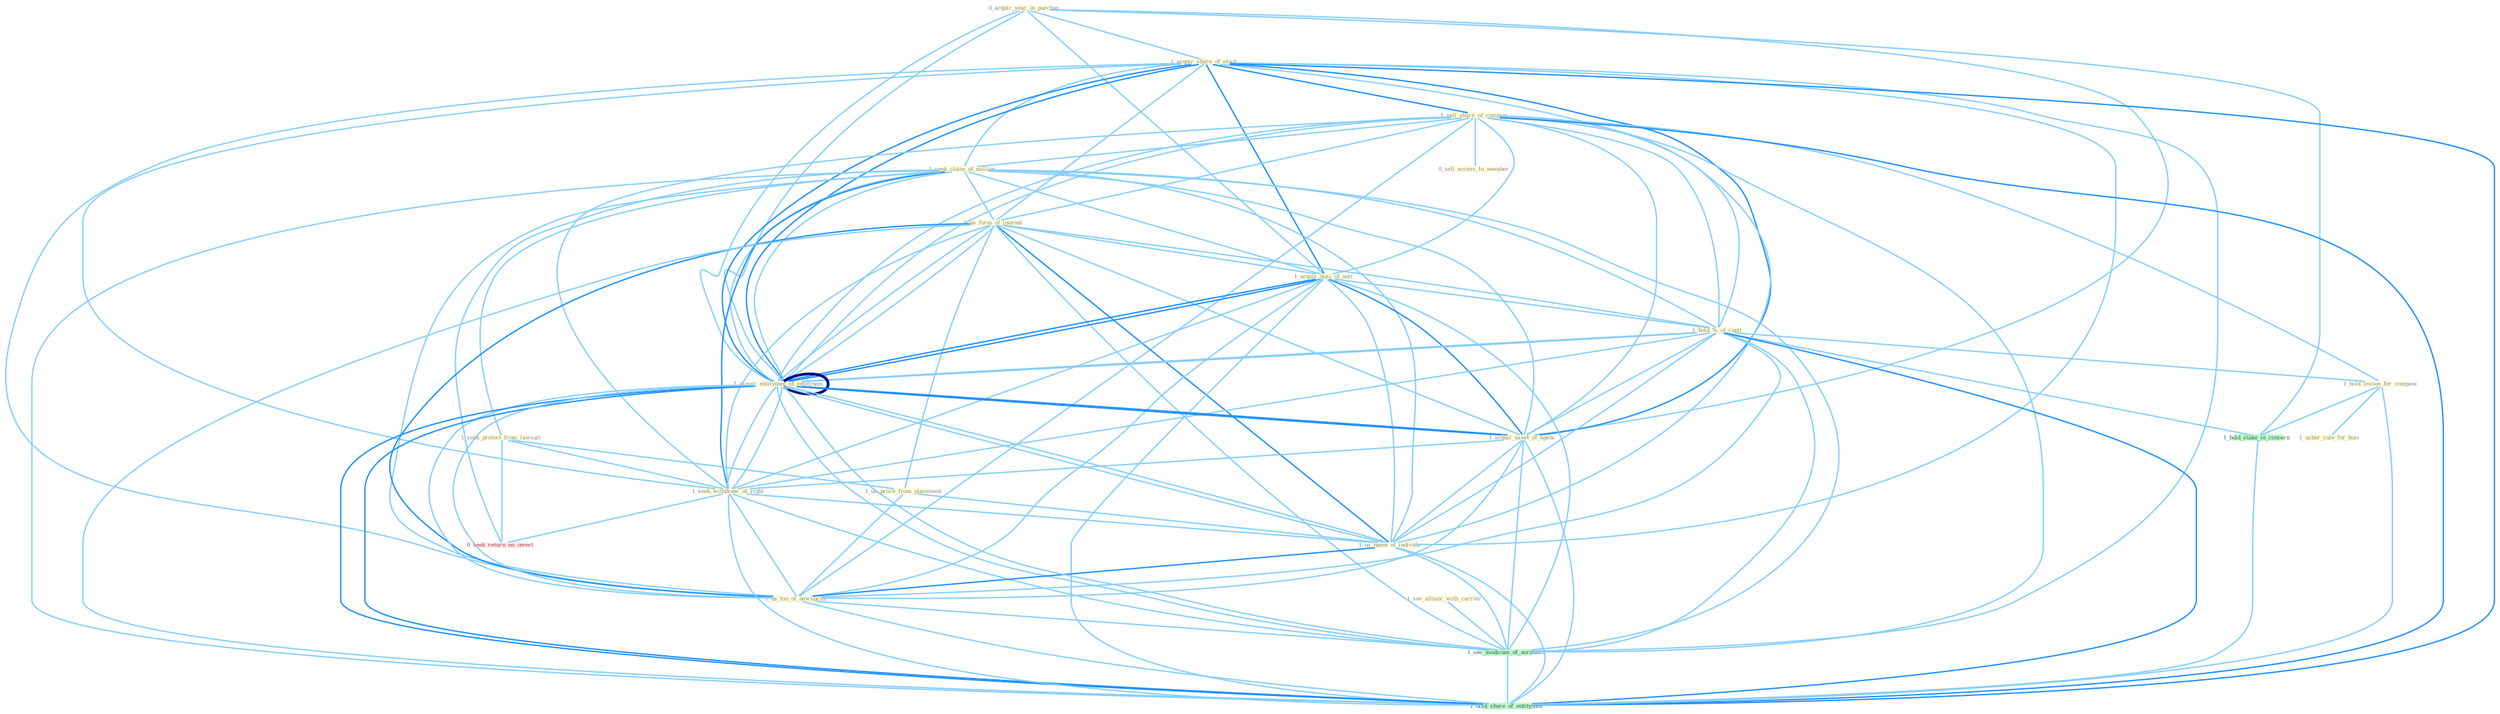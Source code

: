 Graph G{ 
    node
    [shape=polygon,style=filled,width=.5,height=.06,color="#BDFCC9",fixedsize=true,fontsize=4,
    fontcolor="#2f4f4f"];
    {node
    [color="#ffffe0", fontcolor="#8b7d6b"] "0_acquir_year_in_purchas " "1_see_allianc_with_carrier " "1_acquir_share_of_stock " "1_sell_share_of_compani " "1_seek_claim_of_million " "1_us_form_of_journal " "1_acquir_busi_of_unit " "1_hold_%_of_capit " "1_acquir_entitynam_of_entitynam " "1_hold_lesson_for_compani " "1_seek_protect_from_lawsuit " "1_acquir_asset_of_agenc " "1_seek_withdraw_of_right " "1_us_proce_from_placement " "1_us_name_of_individu " "1_us_ton_of_newsprint " "0_sell_access_to_member " "1_usher_rule_for_busi "}
{node [color="#fff0f5", fontcolor="#b22222"] "0_seek_return_on_invest "}
edge [color="#B0E2FF"];

	"0_acquir_year_in_purchas " -- "1_acquir_share_of_stock " [w="1", color="#87cefa" ];
	"0_acquir_year_in_purchas " -- "1_acquir_busi_of_unit " [w="1", color="#87cefa" ];
	"0_acquir_year_in_purchas " -- "1_acquir_entitynam_of_entitynam " [w="1", color="#87cefa" ];
	"0_acquir_year_in_purchas " -- "1_acquir_asset_of_agenc " [w="1", color="#87cefa" ];
	"0_acquir_year_in_purchas " -- "1_hold_stake_in_concern " [w="1", color="#87cefa" ];
	"0_acquir_year_in_purchas " -- "1_acquir_entitynam_of_entitynam " [w="1", color="#87cefa" ];
	"1_see_allianc_with_carrier " -- "1_see_modicum_of_normalci " [w="1", color="#87cefa" ];
	"1_acquir_share_of_stock " -- "1_sell_share_of_compani " [w="2", color="#1e90ff" , len=0.8];
	"1_acquir_share_of_stock " -- "1_seek_claim_of_million " [w="1", color="#87cefa" ];
	"1_acquir_share_of_stock " -- "1_us_form_of_journal " [w="1", color="#87cefa" ];
	"1_acquir_share_of_stock " -- "1_acquir_busi_of_unit " [w="2", color="#1e90ff" , len=0.8];
	"1_acquir_share_of_stock " -- "1_hold_%_of_capit " [w="1", color="#87cefa" ];
	"1_acquir_share_of_stock " -- "1_acquir_entitynam_of_entitynam " [w="2", color="#1e90ff" , len=0.8];
	"1_acquir_share_of_stock " -- "1_acquir_asset_of_agenc " [w="2", color="#1e90ff" , len=0.8];
	"1_acquir_share_of_stock " -- "1_seek_withdraw_of_right " [w="1", color="#87cefa" ];
	"1_acquir_share_of_stock " -- "1_us_name_of_individu " [w="1", color="#87cefa" ];
	"1_acquir_share_of_stock " -- "1_us_ton_of_newsprint " [w="1", color="#87cefa" ];
	"1_acquir_share_of_stock " -- "1_see_modicum_of_normalci " [w="1", color="#87cefa" ];
	"1_acquir_share_of_stock " -- "1_acquir_entitynam_of_entitynam " [w="2", color="#1e90ff" , len=0.8];
	"1_acquir_share_of_stock " -- "1_hold_share_of_entitynam " [w="2", color="#1e90ff" , len=0.8];
	"1_sell_share_of_compani " -- "1_seek_claim_of_million " [w="1", color="#87cefa" ];
	"1_sell_share_of_compani " -- "1_us_form_of_journal " [w="1", color="#87cefa" ];
	"1_sell_share_of_compani " -- "1_acquir_busi_of_unit " [w="1", color="#87cefa" ];
	"1_sell_share_of_compani " -- "1_hold_%_of_capit " [w="1", color="#87cefa" ];
	"1_sell_share_of_compani " -- "1_acquir_entitynam_of_entitynam " [w="1", color="#87cefa" ];
	"1_sell_share_of_compani " -- "1_hold_lesson_for_compani " [w="1", color="#87cefa" ];
	"1_sell_share_of_compani " -- "1_acquir_asset_of_agenc " [w="1", color="#87cefa" ];
	"1_sell_share_of_compani " -- "1_seek_withdraw_of_right " [w="1", color="#87cefa" ];
	"1_sell_share_of_compani " -- "1_us_name_of_individu " [w="1", color="#87cefa" ];
	"1_sell_share_of_compani " -- "1_us_ton_of_newsprint " [w="1", color="#87cefa" ];
	"1_sell_share_of_compani " -- "0_sell_access_to_member " [w="1", color="#87cefa" ];
	"1_sell_share_of_compani " -- "1_see_modicum_of_normalci " [w="1", color="#87cefa" ];
	"1_sell_share_of_compani " -- "1_acquir_entitynam_of_entitynam " [w="1", color="#87cefa" ];
	"1_sell_share_of_compani " -- "1_hold_share_of_entitynam " [w="2", color="#1e90ff" , len=0.8];
	"1_seek_claim_of_million " -- "1_us_form_of_journal " [w="1", color="#87cefa" ];
	"1_seek_claim_of_million " -- "1_acquir_busi_of_unit " [w="1", color="#87cefa" ];
	"1_seek_claim_of_million " -- "1_hold_%_of_capit " [w="1", color="#87cefa" ];
	"1_seek_claim_of_million " -- "1_acquir_entitynam_of_entitynam " [w="1", color="#87cefa" ];
	"1_seek_claim_of_million " -- "1_seek_protect_from_lawsuit " [w="1", color="#87cefa" ];
	"1_seek_claim_of_million " -- "1_acquir_asset_of_agenc " [w="1", color="#87cefa" ];
	"1_seek_claim_of_million " -- "1_seek_withdraw_of_right " [w="2", color="#1e90ff" , len=0.8];
	"1_seek_claim_of_million " -- "1_us_name_of_individu " [w="1", color="#87cefa" ];
	"1_seek_claim_of_million " -- "1_us_ton_of_newsprint " [w="1", color="#87cefa" ];
	"1_seek_claim_of_million " -- "0_seek_return_on_invest " [w="1", color="#87cefa" ];
	"1_seek_claim_of_million " -- "1_see_modicum_of_normalci " [w="1", color="#87cefa" ];
	"1_seek_claim_of_million " -- "1_acquir_entitynam_of_entitynam " [w="1", color="#87cefa" ];
	"1_seek_claim_of_million " -- "1_hold_share_of_entitynam " [w="1", color="#87cefa" ];
	"1_us_form_of_journal " -- "1_acquir_busi_of_unit " [w="1", color="#87cefa" ];
	"1_us_form_of_journal " -- "1_hold_%_of_capit " [w="1", color="#87cefa" ];
	"1_us_form_of_journal " -- "1_acquir_entitynam_of_entitynam " [w="1", color="#87cefa" ];
	"1_us_form_of_journal " -- "1_acquir_asset_of_agenc " [w="1", color="#87cefa" ];
	"1_us_form_of_journal " -- "1_seek_withdraw_of_right " [w="1", color="#87cefa" ];
	"1_us_form_of_journal " -- "1_us_proce_from_placement " [w="1", color="#87cefa" ];
	"1_us_form_of_journal " -- "1_us_name_of_individu " [w="2", color="#1e90ff" , len=0.8];
	"1_us_form_of_journal " -- "1_us_ton_of_newsprint " [w="2", color="#1e90ff" , len=0.8];
	"1_us_form_of_journal " -- "1_see_modicum_of_normalci " [w="1", color="#87cefa" ];
	"1_us_form_of_journal " -- "1_acquir_entitynam_of_entitynam " [w="1", color="#87cefa" ];
	"1_us_form_of_journal " -- "1_hold_share_of_entitynam " [w="1", color="#87cefa" ];
	"1_acquir_busi_of_unit " -- "1_hold_%_of_capit " [w="1", color="#87cefa" ];
	"1_acquir_busi_of_unit " -- "1_acquir_entitynam_of_entitynam " [w="2", color="#1e90ff" , len=0.8];
	"1_acquir_busi_of_unit " -- "1_acquir_asset_of_agenc " [w="2", color="#1e90ff" , len=0.8];
	"1_acquir_busi_of_unit " -- "1_seek_withdraw_of_right " [w="1", color="#87cefa" ];
	"1_acquir_busi_of_unit " -- "1_us_name_of_individu " [w="1", color="#87cefa" ];
	"1_acquir_busi_of_unit " -- "1_us_ton_of_newsprint " [w="1", color="#87cefa" ];
	"1_acquir_busi_of_unit " -- "1_see_modicum_of_normalci " [w="1", color="#87cefa" ];
	"1_acquir_busi_of_unit " -- "1_acquir_entitynam_of_entitynam " [w="2", color="#1e90ff" , len=0.8];
	"1_acquir_busi_of_unit " -- "1_hold_share_of_entitynam " [w="1", color="#87cefa" ];
	"1_hold_%_of_capit " -- "1_acquir_entitynam_of_entitynam " [w="1", color="#87cefa" ];
	"1_hold_%_of_capit " -- "1_hold_lesson_for_compani " [w="1", color="#87cefa" ];
	"1_hold_%_of_capit " -- "1_acquir_asset_of_agenc " [w="1", color="#87cefa" ];
	"1_hold_%_of_capit " -- "1_seek_withdraw_of_right " [w="1", color="#87cefa" ];
	"1_hold_%_of_capit " -- "1_us_name_of_individu " [w="1", color="#87cefa" ];
	"1_hold_%_of_capit " -- "1_us_ton_of_newsprint " [w="1", color="#87cefa" ];
	"1_hold_%_of_capit " -- "1_hold_stake_in_concern " [w="1", color="#87cefa" ];
	"1_hold_%_of_capit " -- "1_see_modicum_of_normalci " [w="1", color="#87cefa" ];
	"1_hold_%_of_capit " -- "1_acquir_entitynam_of_entitynam " [w="1", color="#87cefa" ];
	"1_hold_%_of_capit " -- "1_hold_share_of_entitynam " [w="2", color="#1e90ff" , len=0.8];
	"1_acquir_entitynam_of_entitynam " -- "1_acquir_asset_of_agenc " [w="2", color="#1e90ff" , len=0.8];
	"1_acquir_entitynam_of_entitynam " -- "1_seek_withdraw_of_right " [w="1", color="#87cefa" ];
	"1_acquir_entitynam_of_entitynam " -- "1_us_name_of_individu " [w="1", color="#87cefa" ];
	"1_acquir_entitynam_of_entitynam " -- "1_us_ton_of_newsprint " [w="1", color="#87cefa" ];
	"1_acquir_entitynam_of_entitynam " -- "1_see_modicum_of_normalci " [w="1", color="#87cefa" ];
	"1_acquir_entitynam_of_entitynam " -- "1_acquir_entitynam_of_entitynam " [w="4", style=bold, color="#000080", len=0.4];
	"1_acquir_entitynam_of_entitynam " -- "1_hold_share_of_entitynam " [w="2", color="#1e90ff" , len=0.8];
	"1_hold_lesson_for_compani " -- "1_usher_rule_for_busi " [w="1", color="#87cefa" ];
	"1_hold_lesson_for_compani " -- "1_hold_stake_in_concern " [w="1", color="#87cefa" ];
	"1_hold_lesson_for_compani " -- "1_hold_share_of_entitynam " [w="1", color="#87cefa" ];
	"1_seek_protect_from_lawsuit " -- "1_seek_withdraw_of_right " [w="1", color="#87cefa" ];
	"1_seek_protect_from_lawsuit " -- "1_us_proce_from_placement " [w="1", color="#87cefa" ];
	"1_seek_protect_from_lawsuit " -- "0_seek_return_on_invest " [w="1", color="#87cefa" ];
	"1_acquir_asset_of_agenc " -- "1_seek_withdraw_of_right " [w="1", color="#87cefa" ];
	"1_acquir_asset_of_agenc " -- "1_us_name_of_individu " [w="1", color="#87cefa" ];
	"1_acquir_asset_of_agenc " -- "1_us_ton_of_newsprint " [w="1", color="#87cefa" ];
	"1_acquir_asset_of_agenc " -- "1_see_modicum_of_normalci " [w="1", color="#87cefa" ];
	"1_acquir_asset_of_agenc " -- "1_acquir_entitynam_of_entitynam " [w="2", color="#1e90ff" , len=0.8];
	"1_acquir_asset_of_agenc " -- "1_hold_share_of_entitynam " [w="1", color="#87cefa" ];
	"1_seek_withdraw_of_right " -- "1_us_name_of_individu " [w="1", color="#87cefa" ];
	"1_seek_withdraw_of_right " -- "1_us_ton_of_newsprint " [w="1", color="#87cefa" ];
	"1_seek_withdraw_of_right " -- "0_seek_return_on_invest " [w="1", color="#87cefa" ];
	"1_seek_withdraw_of_right " -- "1_see_modicum_of_normalci " [w="1", color="#87cefa" ];
	"1_seek_withdraw_of_right " -- "1_acquir_entitynam_of_entitynam " [w="1", color="#87cefa" ];
	"1_seek_withdraw_of_right " -- "1_hold_share_of_entitynam " [w="1", color="#87cefa" ];
	"1_us_proce_from_placement " -- "1_us_name_of_individu " [w="1", color="#87cefa" ];
	"1_us_proce_from_placement " -- "1_us_ton_of_newsprint " [w="1", color="#87cefa" ];
	"1_us_name_of_individu " -- "1_us_ton_of_newsprint " [w="2", color="#1e90ff" , len=0.8];
	"1_us_name_of_individu " -- "1_see_modicum_of_normalci " [w="1", color="#87cefa" ];
	"1_us_name_of_individu " -- "1_acquir_entitynam_of_entitynam " [w="1", color="#87cefa" ];
	"1_us_name_of_individu " -- "1_hold_share_of_entitynam " [w="1", color="#87cefa" ];
	"1_us_ton_of_newsprint " -- "1_see_modicum_of_normalci " [w="1", color="#87cefa" ];
	"1_us_ton_of_newsprint " -- "1_acquir_entitynam_of_entitynam " [w="1", color="#87cefa" ];
	"1_us_ton_of_newsprint " -- "1_hold_share_of_entitynam " [w="1", color="#87cefa" ];
	"1_hold_stake_in_concern " -- "1_hold_share_of_entitynam " [w="1", color="#87cefa" ];
	"1_see_modicum_of_normalci " -- "1_acquir_entitynam_of_entitynam " [w="1", color="#87cefa" ];
	"1_see_modicum_of_normalci " -- "1_hold_share_of_entitynam " [w="1", color="#87cefa" ];
	"1_acquir_entitynam_of_entitynam " -- "1_hold_share_of_entitynam " [w="2", color="#1e90ff" , len=0.8];
}